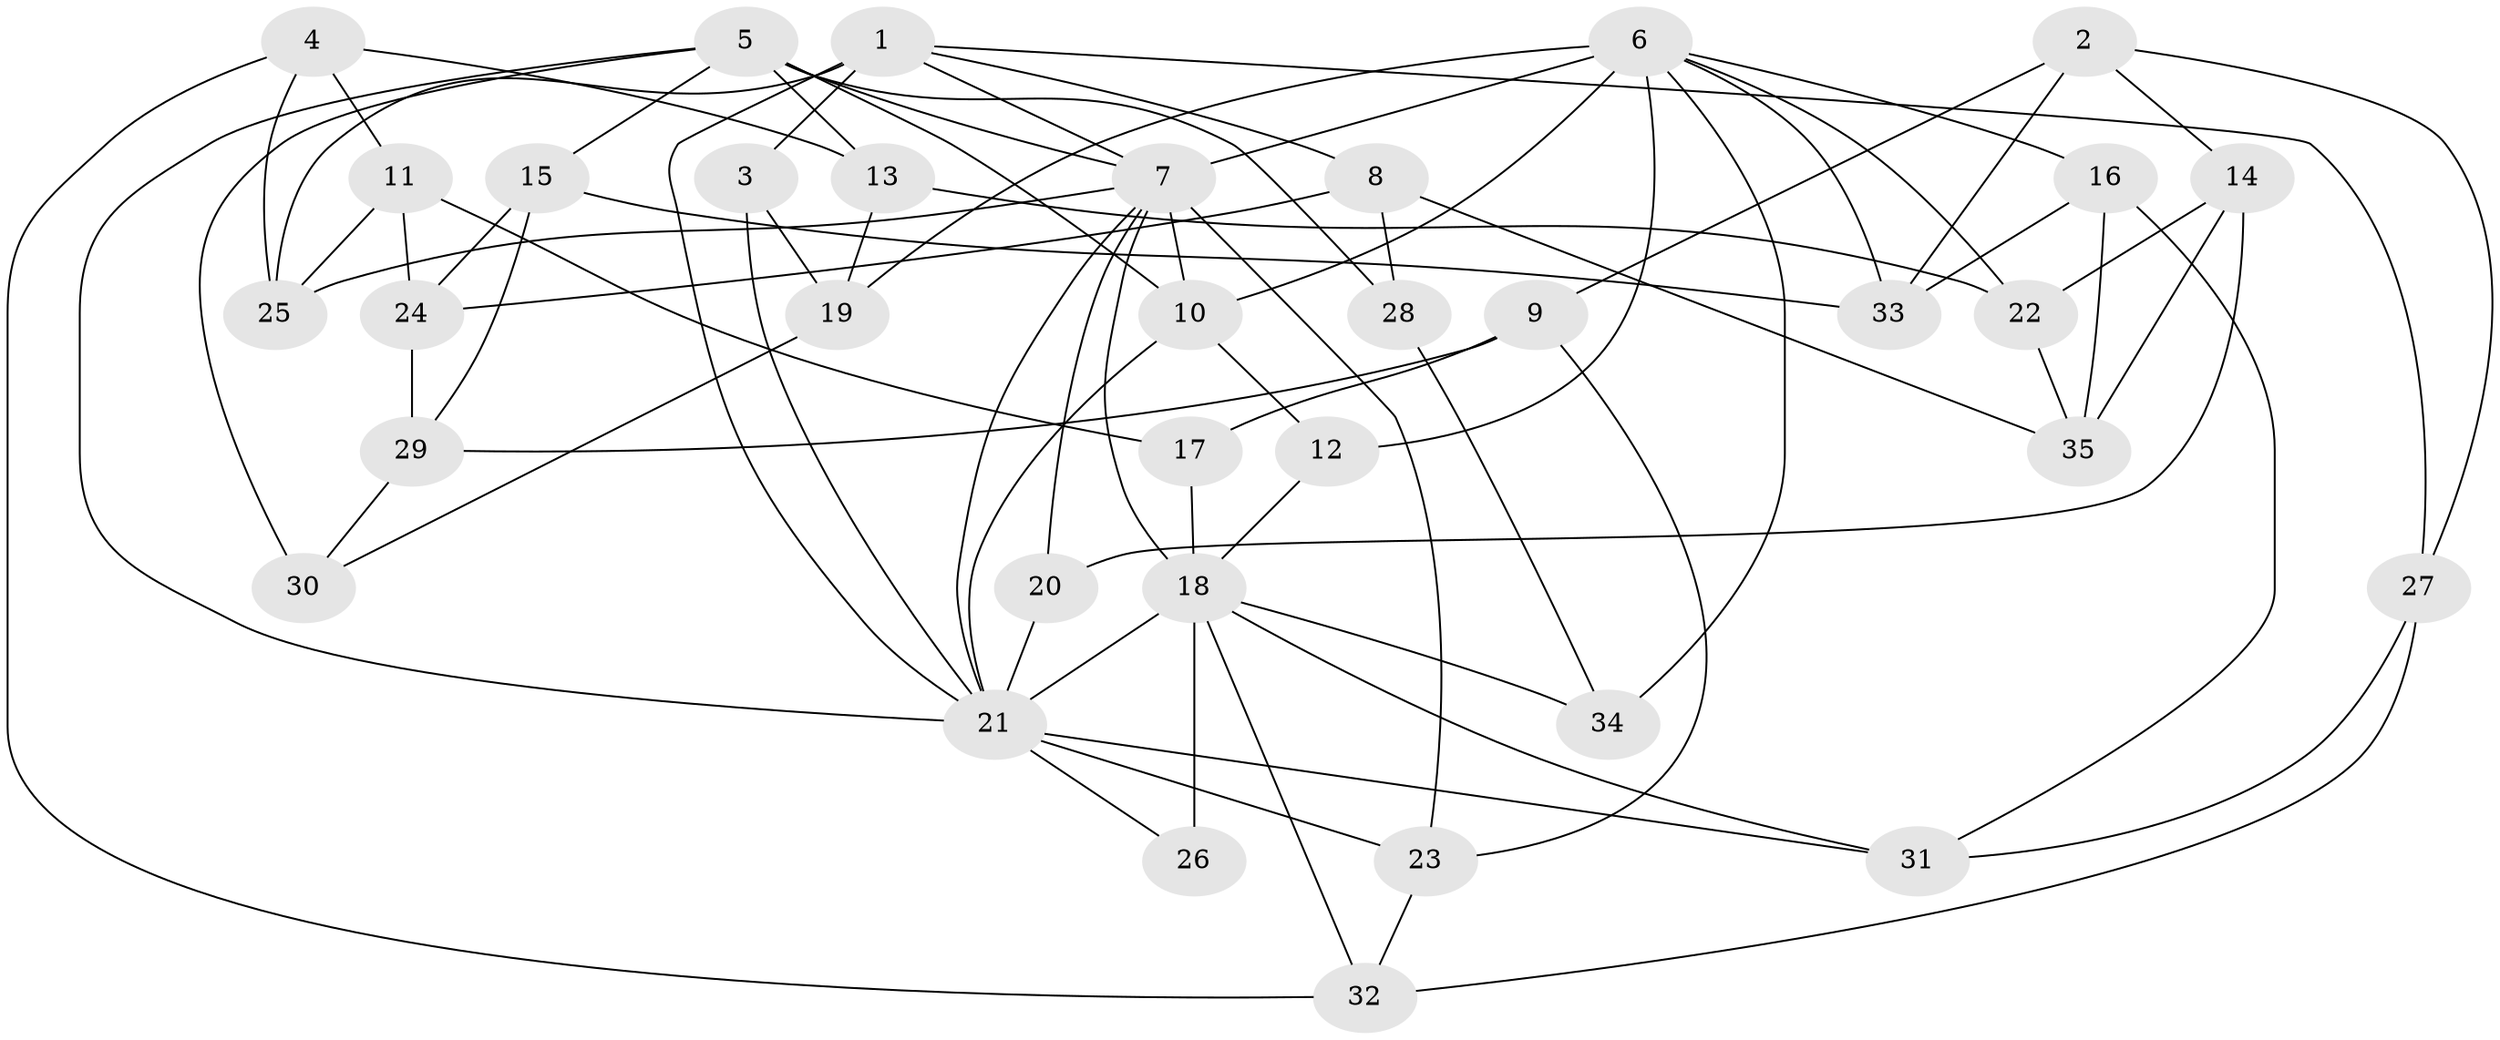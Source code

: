 // original degree distribution, {4: 1.0}
// Generated by graph-tools (version 1.1) at 2025/53/03/04/25 22:53:45]
// undirected, 35 vertices, 78 edges
graph export_dot {
  node [color=gray90,style=filled];
  1;
  2;
  3;
  4;
  5;
  6;
  7;
  8;
  9;
  10;
  11;
  12;
  13;
  14;
  15;
  16;
  17;
  18;
  19;
  20;
  21;
  22;
  23;
  24;
  25;
  26;
  27;
  28;
  29;
  30;
  31;
  32;
  33;
  34;
  35;
  1 -- 3 [weight=2.0];
  1 -- 7 [weight=1.0];
  1 -- 8 [weight=1.0];
  1 -- 21 [weight=2.0];
  1 -- 25 [weight=1.0];
  1 -- 27 [weight=1.0];
  2 -- 9 [weight=1.0];
  2 -- 14 [weight=1.0];
  2 -- 27 [weight=1.0];
  2 -- 33 [weight=1.0];
  3 -- 19 [weight=1.0];
  3 -- 21 [weight=1.0];
  4 -- 11 [weight=1.0];
  4 -- 13 [weight=1.0];
  4 -- 25 [weight=1.0];
  4 -- 32 [weight=1.0];
  5 -- 7 [weight=2.0];
  5 -- 10 [weight=1.0];
  5 -- 13 [weight=1.0];
  5 -- 15 [weight=1.0];
  5 -- 21 [weight=1.0];
  5 -- 28 [weight=2.0];
  5 -- 30 [weight=2.0];
  6 -- 7 [weight=1.0];
  6 -- 10 [weight=2.0];
  6 -- 12 [weight=3.0];
  6 -- 16 [weight=1.0];
  6 -- 19 [weight=1.0];
  6 -- 22 [weight=1.0];
  6 -- 33 [weight=1.0];
  6 -- 34 [weight=2.0];
  7 -- 10 [weight=1.0];
  7 -- 18 [weight=1.0];
  7 -- 20 [weight=1.0];
  7 -- 21 [weight=1.0];
  7 -- 23 [weight=1.0];
  7 -- 25 [weight=1.0];
  8 -- 24 [weight=1.0];
  8 -- 28 [weight=1.0];
  8 -- 35 [weight=1.0];
  9 -- 17 [weight=1.0];
  9 -- 23 [weight=1.0];
  9 -- 29 [weight=1.0];
  10 -- 12 [weight=1.0];
  10 -- 21 [weight=1.0];
  11 -- 17 [weight=1.0];
  11 -- 24 [weight=1.0];
  11 -- 25 [weight=1.0];
  12 -- 18 [weight=2.0];
  13 -- 19 [weight=1.0];
  13 -- 22 [weight=1.0];
  14 -- 20 [weight=1.0];
  14 -- 22 [weight=1.0];
  14 -- 35 [weight=1.0];
  15 -- 24 [weight=1.0];
  15 -- 29 [weight=1.0];
  15 -- 33 [weight=1.0];
  16 -- 31 [weight=1.0];
  16 -- 33 [weight=1.0];
  16 -- 35 [weight=1.0];
  17 -- 18 [weight=2.0];
  18 -- 21 [weight=1.0];
  18 -- 26 [weight=3.0];
  18 -- 31 [weight=1.0];
  18 -- 32 [weight=1.0];
  18 -- 34 [weight=1.0];
  19 -- 30 [weight=1.0];
  20 -- 21 [weight=2.0];
  21 -- 23 [weight=1.0];
  21 -- 26 [weight=1.0];
  21 -- 31 [weight=1.0];
  22 -- 35 [weight=1.0];
  23 -- 32 [weight=1.0];
  24 -- 29 [weight=1.0];
  27 -- 31 [weight=1.0];
  27 -- 32 [weight=1.0];
  28 -- 34 [weight=1.0];
  29 -- 30 [weight=1.0];
}
